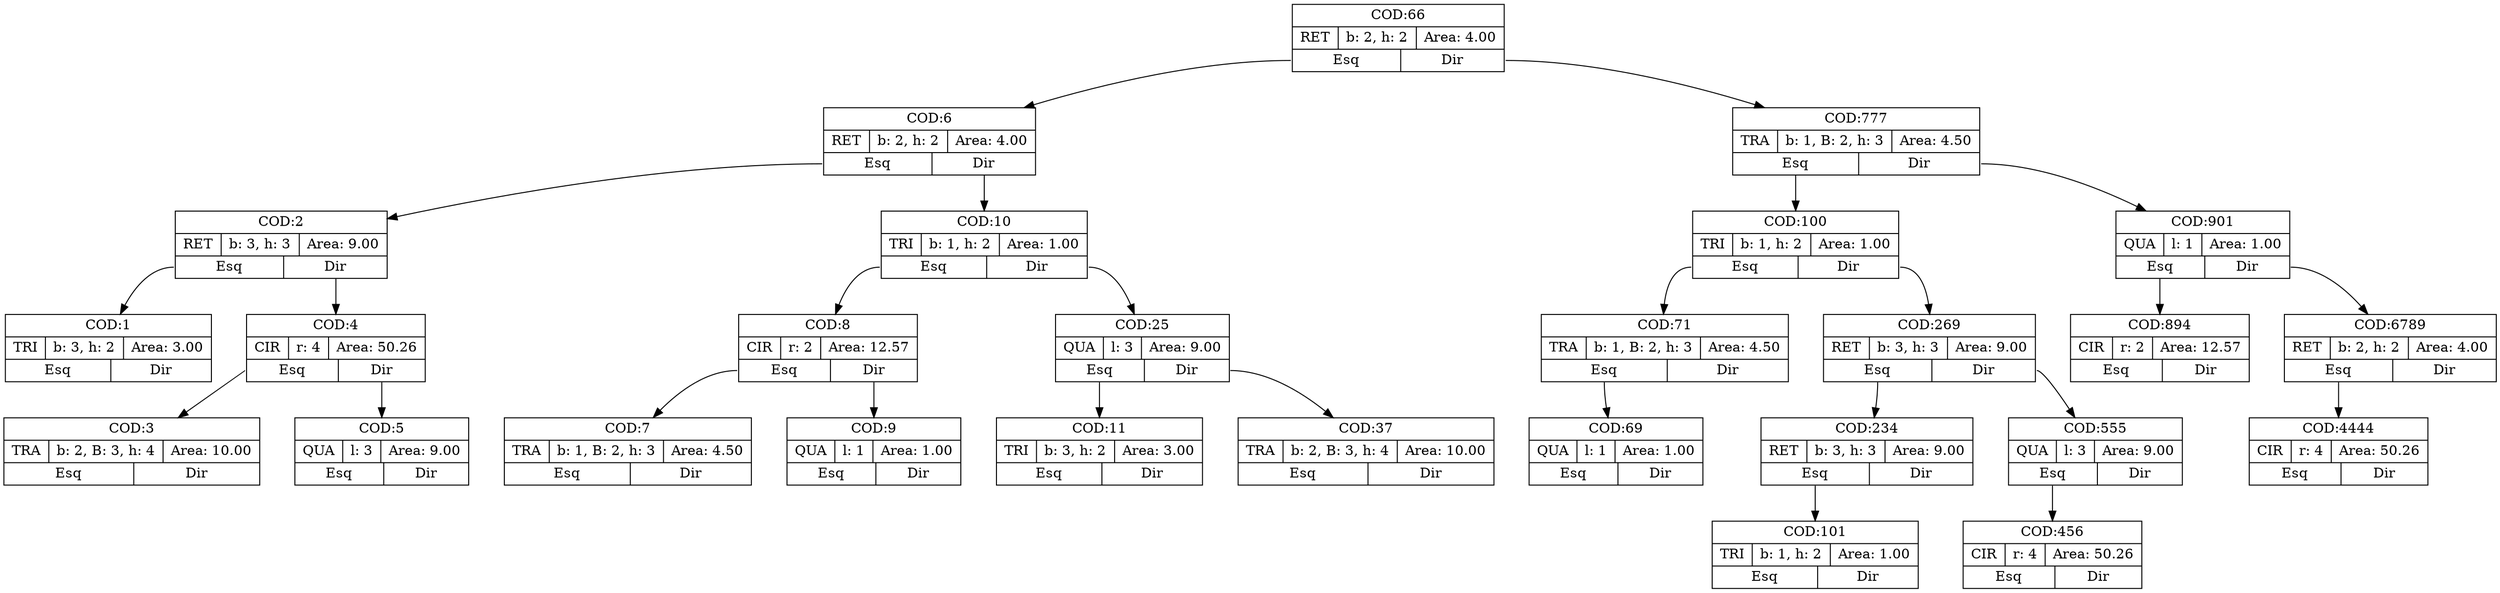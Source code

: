 digraph structs {
nodesep=.5;
node [shape=record];
66 [shape=record,label="{<f0> COD:66 |{RET|b: 2, h: 2|Area: 4.00 }|{<f1> Esq|<f2> Dir}}"];
6 [shape=record,label="{<f0> COD:6 |{RET|b: 2, h: 2|Area: 4.00 }|{<f1> Esq|<f2> Dir}}"];
2 [shape=record,label="{<f0> COD:2 |{RET|b: 3, h: 3|Area: 9.00 }|{<f1> Esq|<f2> Dir}}"];
1 [shape=record,label="{<f0> COD:1 |{TRI|b: 3, h: 2|Area: 3.00 }|{<f1> Esq|<f2> Dir}}"];
4 [shape=record,label="{<f0> COD:4 |{CIR|r: 4|Area: 50.26 }|{<f1> Esq|<f2> Dir}}"];
3 [shape=record,label="{<f0> COD:3 |{TRA|b: 2, B: 3, h: 4|Area: 10.00 }|{<f1> Esq|<f2> Dir}}"];
5 [shape=record,label="{<f0> COD:5 |{QUA|l: 3|Area: 9.00 }|{<f1> Esq|<f2> Dir}}"];
10 [shape=record,label="{<f0> COD:10 |{TRI|b: 1, h: 2|Area: 1.00 }|{<f1> Esq|<f2> Dir}}"];
8 [shape=record,label="{<f0> COD:8 |{CIR|r: 2|Area: 12.57 }|{<f1> Esq|<f2> Dir}}"];
7 [shape=record,label="{<f0> COD:7 |{TRA|b: 1, B: 2, h: 3|Area: 4.50 }|{<f1> Esq|<f2> Dir}}"];
9 [shape=record,label="{<f0> COD:9 |{QUA|l: 1|Area: 1.00 }|{<f1> Esq|<f2> Dir}}"];
25 [shape=record,label="{<f0> COD:25 |{QUA|l: 3|Area: 9.00 }|{<f1> Esq|<f2> Dir}}"];
11 [shape=record,label="{<f0> COD:11 |{TRI|b: 3, h: 2|Area: 3.00 }|{<f1> Esq|<f2> Dir}}"];
37 [shape=record,label="{<f0> COD:37 |{TRA|b: 2, B: 3, h: 4|Area: 10.00 }|{<f1> Esq|<f2> Dir}}"];
777 [shape=record,label="{<f0> COD:777 |{TRA|b: 1, B: 2, h: 3|Area: 4.50 }|{<f1> Esq|<f2> Dir}}"];
100 [shape=record,label="{<f0> COD:100 |{TRI|b: 1, h: 2|Area: 1.00 }|{<f1> Esq|<f2> Dir}}"];
71 [shape=record,label="{<f0> COD:71 |{TRA|b: 1, B: 2, h: 3|Area: 4.50 }|{<f1> Esq|<f2> Dir}}"];
69 [shape=record,label="{<f0> COD:69 |{QUA|l: 1|Area: 1.00 }|{<f1> Esq|<f2> Dir}}"];
269 [shape=record,label="{<f0> COD:269 |{RET|b: 3, h: 3|Area: 9.00 }|{<f1> Esq|<f2> Dir}}"];
234 [shape=record,label="{<f0> COD:234 |{RET|b: 3, h: 3|Area: 9.00 }|{<f1> Esq|<f2> Dir}}"];
101 [shape=record,label="{<f0> COD:101 |{TRI|b: 1, h: 2|Area: 1.00 }|{<f1> Esq|<f2> Dir}}"];
555 [shape=record,label="{<f0> COD:555 |{QUA|l: 3|Area: 9.00 }|{<f1> Esq|<f2> Dir}}"];
456 [shape=record,label="{<f0> COD:456 |{CIR|r: 4|Area: 50.26 }|{<f1> Esq|<f2> Dir}}"];
901 [shape=record,label="{<f0> COD:901 |{QUA|l: 1|Area: 1.00 }|{<f1> Esq|<f2> Dir}}"];
894 [shape=record,label="{<f0> COD:894 |{CIR|r: 2|Area: 12.57 }|{<f1> Esq|<f2> Dir}}"];
6789 [shape=record,label="{<f0> COD:6789 |{RET|b: 2, h: 2|Area: 4.00 }|{<f1> Esq|<f2> Dir}}"];
4444 [shape=record,label="{<f0> COD:4444 |{CIR|r: 4|Area: 50.26 }|{<f1> Esq|<f2> Dir}}"];

66:f1 -> 6;
6:f1 -> 2;
2:f1 -> 1;
4:f1 -> 3;
10:f1 -> 8;
8:f1 -> 7;
25:f1 -> 11;
777:f1 -> 100;
100:f1 -> 71;
71:f1 -> 69;
269:f1 -> 234;
234:f1 -> 101;
555:f1 -> 456;
901:f1 -> 894;
6789:f1 -> 4444;

66:f2 -> 777;
777:f2 -> 901;
901:f2 -> 6789;
100:f2 -> 269;
269:f2 -> 555;
6:f2 -> 10;
10:f2 -> 25;
25:f2 -> 37;
8:f2 -> 9;
2:f2 -> 4;
4:f2 -> 5;
}